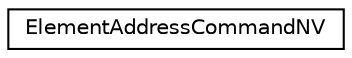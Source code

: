 digraph "Graphical Class Hierarchy"
{
 // LATEX_PDF_SIZE
  edge [fontname="Helvetica",fontsize="10",labelfontname="Helvetica",labelfontsize="10"];
  node [fontname="Helvetica",fontsize="10",shape=record];
  rankdir="LR";
  Node0 [label="ElementAddressCommandNV",height=0.2,width=0.4,color="black", fillcolor="white", style="filled",URL="$struct_element_address_command_n_v.html",tooltip=" "];
}
